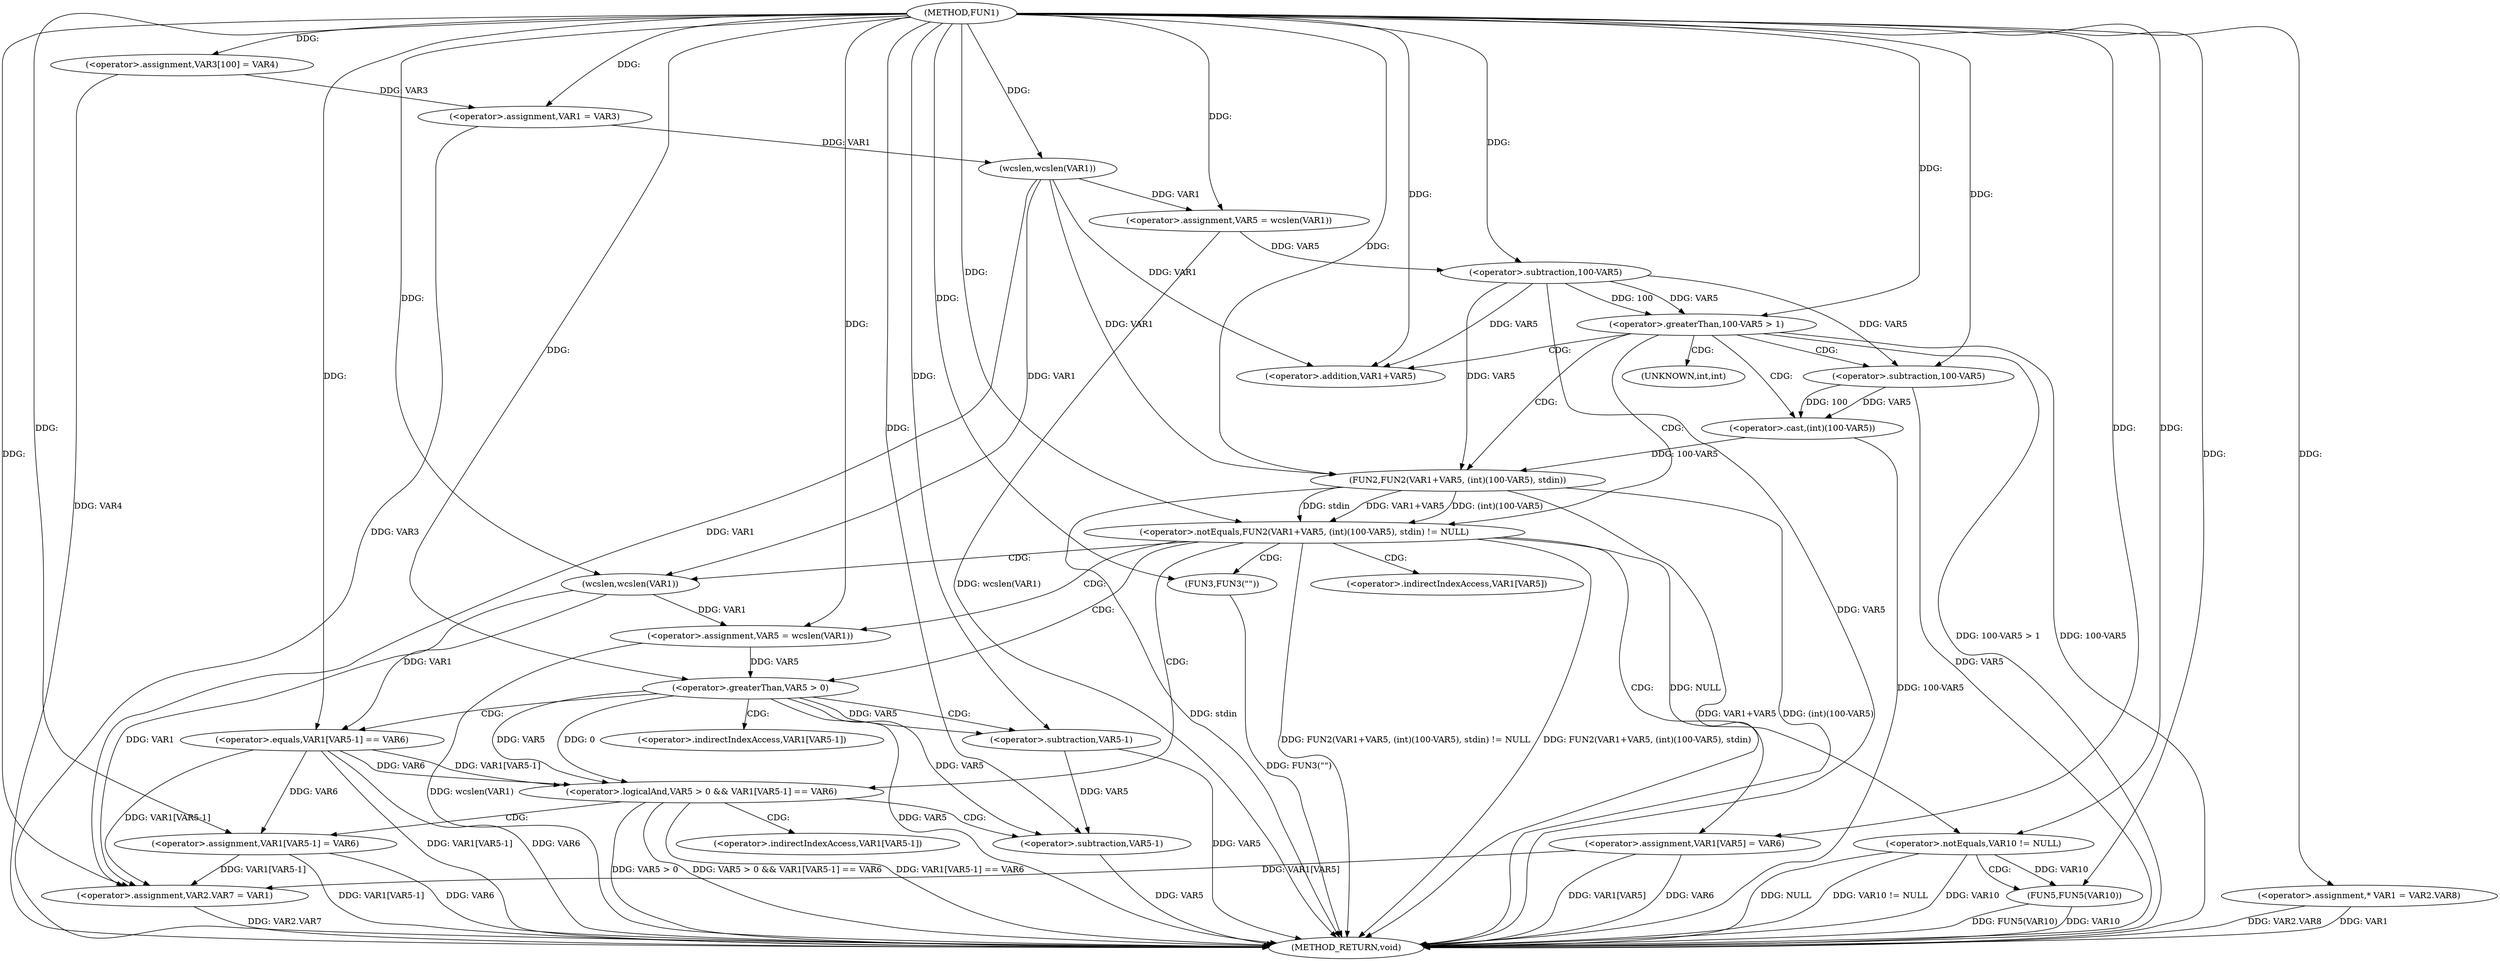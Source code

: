 digraph FUN1 {  
"1000100" [label = "(METHOD,FUN1)" ]
"1000192" [label = "(METHOD_RETURN,void)" ]
"1000105" [label = "(<operator>.assignment,VAR3[100] = VAR4)" ]
"1000108" [label = "(<operator>.assignment,VAR1 = VAR3)" ]
"1000113" [label = "(<operator>.assignment,VAR5 = wcslen(VAR1))" ]
"1000115" [label = "(wcslen,wcslen(VAR1))" ]
"1000118" [label = "(<operator>.greaterThan,100-VAR5 > 1)" ]
"1000119" [label = "(<operator>.subtraction,100-VAR5)" ]
"1000125" [label = "(<operator>.notEquals,FUN2(VAR1+VAR5, (int)(100-VAR5), stdin) != NULL)" ]
"1000126" [label = "(FUN2,FUN2(VAR1+VAR5, (int)(100-VAR5), stdin))" ]
"1000127" [label = "(<operator>.addition,VAR1+VAR5)" ]
"1000130" [label = "(<operator>.cast,(int)(100-VAR5))" ]
"1000132" [label = "(<operator>.subtraction,100-VAR5)" ]
"1000138" [label = "(<operator>.assignment,VAR5 = wcslen(VAR1))" ]
"1000140" [label = "(wcslen,wcslen(VAR1))" ]
"1000143" [label = "(<operator>.logicalAnd,VAR5 > 0 && VAR1[VAR5-1] == VAR6)" ]
"1000144" [label = "(<operator>.greaterThan,VAR5 > 0)" ]
"1000147" [label = "(<operator>.equals,VAR1[VAR5-1] == VAR6)" ]
"1000150" [label = "(<operator>.subtraction,VAR5-1)" ]
"1000155" [label = "(<operator>.assignment,VAR1[VAR5-1] = VAR6)" ]
"1000158" [label = "(<operator>.subtraction,VAR5-1)" ]
"1000164" [label = "(FUN3,FUN3(\"\"))" ]
"1000166" [label = "(<operator>.assignment,VAR1[VAR5] = VAR6)" ]
"1000171" [label = "(<operator>.assignment,VAR2.VAR7 = VAR1)" ]
"1000178" [label = "(<operator>.assignment,* VAR1 = VAR2.VAR8)" ]
"1000186" [label = "(<operator>.notEquals,VAR10 != NULL)" ]
"1000190" [label = "(FUN5,FUN5(VAR10))" ]
"1000131" [label = "(UNKNOWN,int,int)" ]
"1000148" [label = "(<operator>.indirectIndexAccess,VAR1[VAR5-1])" ]
"1000156" [label = "(<operator>.indirectIndexAccess,VAR1[VAR5-1])" ]
"1000167" [label = "(<operator>.indirectIndexAccess,VAR1[VAR5])" ]
  "1000125" -> "1000192"  [ label = "DDG: FUN2(VAR1+VAR5, (int)(100-VAR5), stdin) != NULL"] 
  "1000190" -> "1000192"  [ label = "DDG: FUN5(VAR10)"] 
  "1000178" -> "1000192"  [ label = "DDG: VAR1"] 
  "1000130" -> "1000192"  [ label = "DDG: 100-VAR5"] 
  "1000147" -> "1000192"  [ label = "DDG: VAR1[VAR5-1]"] 
  "1000118" -> "1000192"  [ label = "DDG: 100-VAR5 > 1"] 
  "1000118" -> "1000192"  [ label = "DDG: 100-VAR5"] 
  "1000158" -> "1000192"  [ label = "DDG: VAR5"] 
  "1000186" -> "1000192"  [ label = "DDG: NULL"] 
  "1000126" -> "1000192"  [ label = "DDG: (int)(100-VAR5)"] 
  "1000164" -> "1000192"  [ label = "DDG: FUN3(\"\")"] 
  "1000186" -> "1000192"  [ label = "DDG: VAR10 != NULL"] 
  "1000125" -> "1000192"  [ label = "DDG: FUN2(VAR1+VAR5, (int)(100-VAR5), stdin)"] 
  "1000171" -> "1000192"  [ label = "DDG: VAR2.VAR7"] 
  "1000186" -> "1000192"  [ label = "DDG: VAR10"] 
  "1000105" -> "1000192"  [ label = "DDG: VAR4"] 
  "1000150" -> "1000192"  [ label = "DDG: VAR5"] 
  "1000138" -> "1000192"  [ label = "DDG: wcslen(VAR1)"] 
  "1000143" -> "1000192"  [ label = "DDG: VAR5 > 0"] 
  "1000166" -> "1000192"  [ label = "DDG: VAR1[VAR5]"] 
  "1000132" -> "1000192"  [ label = "DDG: VAR5"] 
  "1000190" -> "1000192"  [ label = "DDG: VAR10"] 
  "1000113" -> "1000192"  [ label = "DDG: wcslen(VAR1)"] 
  "1000119" -> "1000192"  [ label = "DDG: VAR5"] 
  "1000178" -> "1000192"  [ label = "DDG: VAR2.VAR8"] 
  "1000126" -> "1000192"  [ label = "DDG: VAR1+VAR5"] 
  "1000147" -> "1000192"  [ label = "DDG: VAR6"] 
  "1000126" -> "1000192"  [ label = "DDG: stdin"] 
  "1000108" -> "1000192"  [ label = "DDG: VAR3"] 
  "1000143" -> "1000192"  [ label = "DDG: VAR5 > 0 && VAR1[VAR5-1] == VAR6"] 
  "1000144" -> "1000192"  [ label = "DDG: VAR5"] 
  "1000166" -> "1000192"  [ label = "DDG: VAR6"] 
  "1000155" -> "1000192"  [ label = "DDG: VAR1[VAR5-1]"] 
  "1000143" -> "1000192"  [ label = "DDG: VAR1[VAR5-1] == VAR6"] 
  "1000155" -> "1000192"  [ label = "DDG: VAR6"] 
  "1000100" -> "1000105"  [ label = "DDG: "] 
  "1000105" -> "1000108"  [ label = "DDG: VAR3"] 
  "1000100" -> "1000108"  [ label = "DDG: "] 
  "1000115" -> "1000113"  [ label = "DDG: VAR1"] 
  "1000100" -> "1000113"  [ label = "DDG: "] 
  "1000108" -> "1000115"  [ label = "DDG: VAR1"] 
  "1000100" -> "1000115"  [ label = "DDG: "] 
  "1000119" -> "1000118"  [ label = "DDG: 100"] 
  "1000119" -> "1000118"  [ label = "DDG: VAR5"] 
  "1000100" -> "1000119"  [ label = "DDG: "] 
  "1000113" -> "1000119"  [ label = "DDG: VAR5"] 
  "1000100" -> "1000118"  [ label = "DDG: "] 
  "1000126" -> "1000125"  [ label = "DDG: VAR1+VAR5"] 
  "1000126" -> "1000125"  [ label = "DDG: (int)(100-VAR5)"] 
  "1000126" -> "1000125"  [ label = "DDG: stdin"] 
  "1000115" -> "1000126"  [ label = "DDG: VAR1"] 
  "1000100" -> "1000126"  [ label = "DDG: "] 
  "1000119" -> "1000126"  [ label = "DDG: VAR5"] 
  "1000115" -> "1000127"  [ label = "DDG: VAR1"] 
  "1000100" -> "1000127"  [ label = "DDG: "] 
  "1000119" -> "1000127"  [ label = "DDG: VAR5"] 
  "1000130" -> "1000126"  [ label = "DDG: 100-VAR5"] 
  "1000132" -> "1000130"  [ label = "DDG: 100"] 
  "1000132" -> "1000130"  [ label = "DDG: VAR5"] 
  "1000100" -> "1000132"  [ label = "DDG: "] 
  "1000119" -> "1000132"  [ label = "DDG: VAR5"] 
  "1000100" -> "1000125"  [ label = "DDG: "] 
  "1000140" -> "1000138"  [ label = "DDG: VAR1"] 
  "1000100" -> "1000138"  [ label = "DDG: "] 
  "1000100" -> "1000140"  [ label = "DDG: "] 
  "1000115" -> "1000140"  [ label = "DDG: VAR1"] 
  "1000144" -> "1000143"  [ label = "DDG: VAR5"] 
  "1000144" -> "1000143"  [ label = "DDG: 0"] 
  "1000138" -> "1000144"  [ label = "DDG: VAR5"] 
  "1000100" -> "1000144"  [ label = "DDG: "] 
  "1000147" -> "1000143"  [ label = "DDG: VAR1[VAR5-1]"] 
  "1000147" -> "1000143"  [ label = "DDG: VAR6"] 
  "1000140" -> "1000147"  [ label = "DDG: VAR1"] 
  "1000144" -> "1000150"  [ label = "DDG: VAR5"] 
  "1000100" -> "1000150"  [ label = "DDG: "] 
  "1000100" -> "1000147"  [ label = "DDG: "] 
  "1000147" -> "1000155"  [ label = "DDG: VAR6"] 
  "1000100" -> "1000155"  [ label = "DDG: "] 
  "1000150" -> "1000158"  [ label = "DDG: VAR5"] 
  "1000144" -> "1000158"  [ label = "DDG: VAR5"] 
  "1000100" -> "1000158"  [ label = "DDG: "] 
  "1000100" -> "1000164"  [ label = "DDG: "] 
  "1000100" -> "1000166"  [ label = "DDG: "] 
  "1000140" -> "1000171"  [ label = "DDG: VAR1"] 
  "1000166" -> "1000171"  [ label = "DDG: VAR1[VAR5]"] 
  "1000147" -> "1000171"  [ label = "DDG: VAR1[VAR5-1]"] 
  "1000115" -> "1000171"  [ label = "DDG: VAR1"] 
  "1000155" -> "1000171"  [ label = "DDG: VAR1[VAR5-1]"] 
  "1000100" -> "1000171"  [ label = "DDG: "] 
  "1000100" -> "1000178"  [ label = "DDG: "] 
  "1000100" -> "1000186"  [ label = "DDG: "] 
  "1000125" -> "1000186"  [ label = "DDG: NULL"] 
  "1000186" -> "1000190"  [ label = "DDG: VAR10"] 
  "1000100" -> "1000190"  [ label = "DDG: "] 
  "1000118" -> "1000125"  [ label = "CDG: "] 
  "1000118" -> "1000131"  [ label = "CDG: "] 
  "1000118" -> "1000127"  [ label = "CDG: "] 
  "1000118" -> "1000126"  [ label = "CDG: "] 
  "1000118" -> "1000132"  [ label = "CDG: "] 
  "1000118" -> "1000130"  [ label = "CDG: "] 
  "1000125" -> "1000164"  [ label = "CDG: "] 
  "1000125" -> "1000143"  [ label = "CDG: "] 
  "1000125" -> "1000167"  [ label = "CDG: "] 
  "1000125" -> "1000166"  [ label = "CDG: "] 
  "1000125" -> "1000144"  [ label = "CDG: "] 
  "1000125" -> "1000140"  [ label = "CDG: "] 
  "1000125" -> "1000138"  [ label = "CDG: "] 
  "1000143" -> "1000158"  [ label = "CDG: "] 
  "1000143" -> "1000155"  [ label = "CDG: "] 
  "1000143" -> "1000156"  [ label = "CDG: "] 
  "1000144" -> "1000147"  [ label = "CDG: "] 
  "1000144" -> "1000150"  [ label = "CDG: "] 
  "1000144" -> "1000148"  [ label = "CDG: "] 
  "1000186" -> "1000190"  [ label = "CDG: "] 
}
